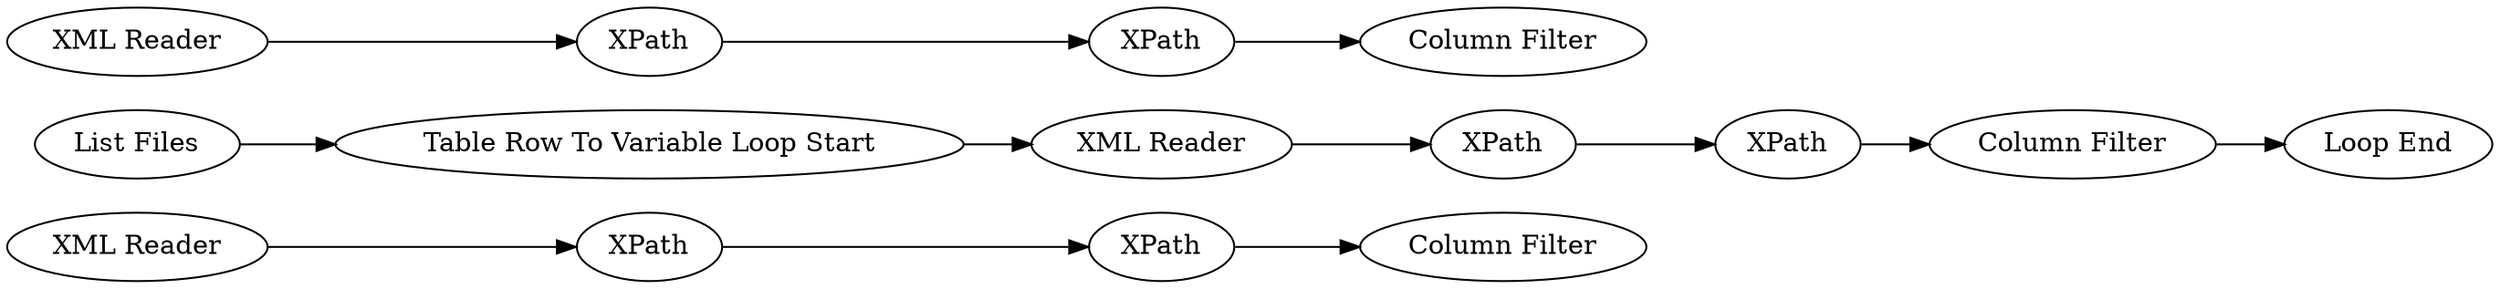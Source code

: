 digraph {
	"-4734547109333615488_21" [label=XPath]
	"-4734547109333615488_28" [label="Column Filter"]
	"-4734547109333615488_22" [label="Column Filter"]
	"-4734547109333615488_23" [label=XPath]
	"-4734547109333615488_24" [label="List Files"]
	"-4734547109333615488_1" [label="XML Reader"]
	"-4734547109333615488_25" [label="Table Row To Variable Loop Start"]
	"-4734547109333615488_20" [label=XPath]
	"-4734547109333615488_16" [label=XPath]
	"-4734547109333615488_26" [label="XML Reader"]
	"-4734547109333615488_29" [label=XPath]
	"-4734547109333615488_27" [label=XPath]
	"-4734547109333615488_30" [label="Loop End"]
	"-4734547109333615488_8" [label="Column Filter"]
	"-4734547109333615488_9" [label="XML Reader"]
	"-4734547109333615488_16" -> "-4734547109333615488_21"
	"-4734547109333615488_29" -> "-4734547109333615488_27"
	"-4734547109333615488_26" -> "-4734547109333615488_29"
	"-4734547109333615488_24" -> "-4734547109333615488_25"
	"-4734547109333615488_25" -> "-4734547109333615488_26"
	"-4734547109333615488_21" -> "-4734547109333615488_8"
	"-4734547109333615488_27" -> "-4734547109333615488_28"
	"-4734547109333615488_28" -> "-4734547109333615488_30"
	"-4734547109333615488_20" -> "-4734547109333615488_22"
	"-4734547109333615488_23" -> "-4734547109333615488_20"
	"-4734547109333615488_9" -> "-4734547109333615488_23"
	"-4734547109333615488_1" -> "-4734547109333615488_16"
	rankdir=LR
}
